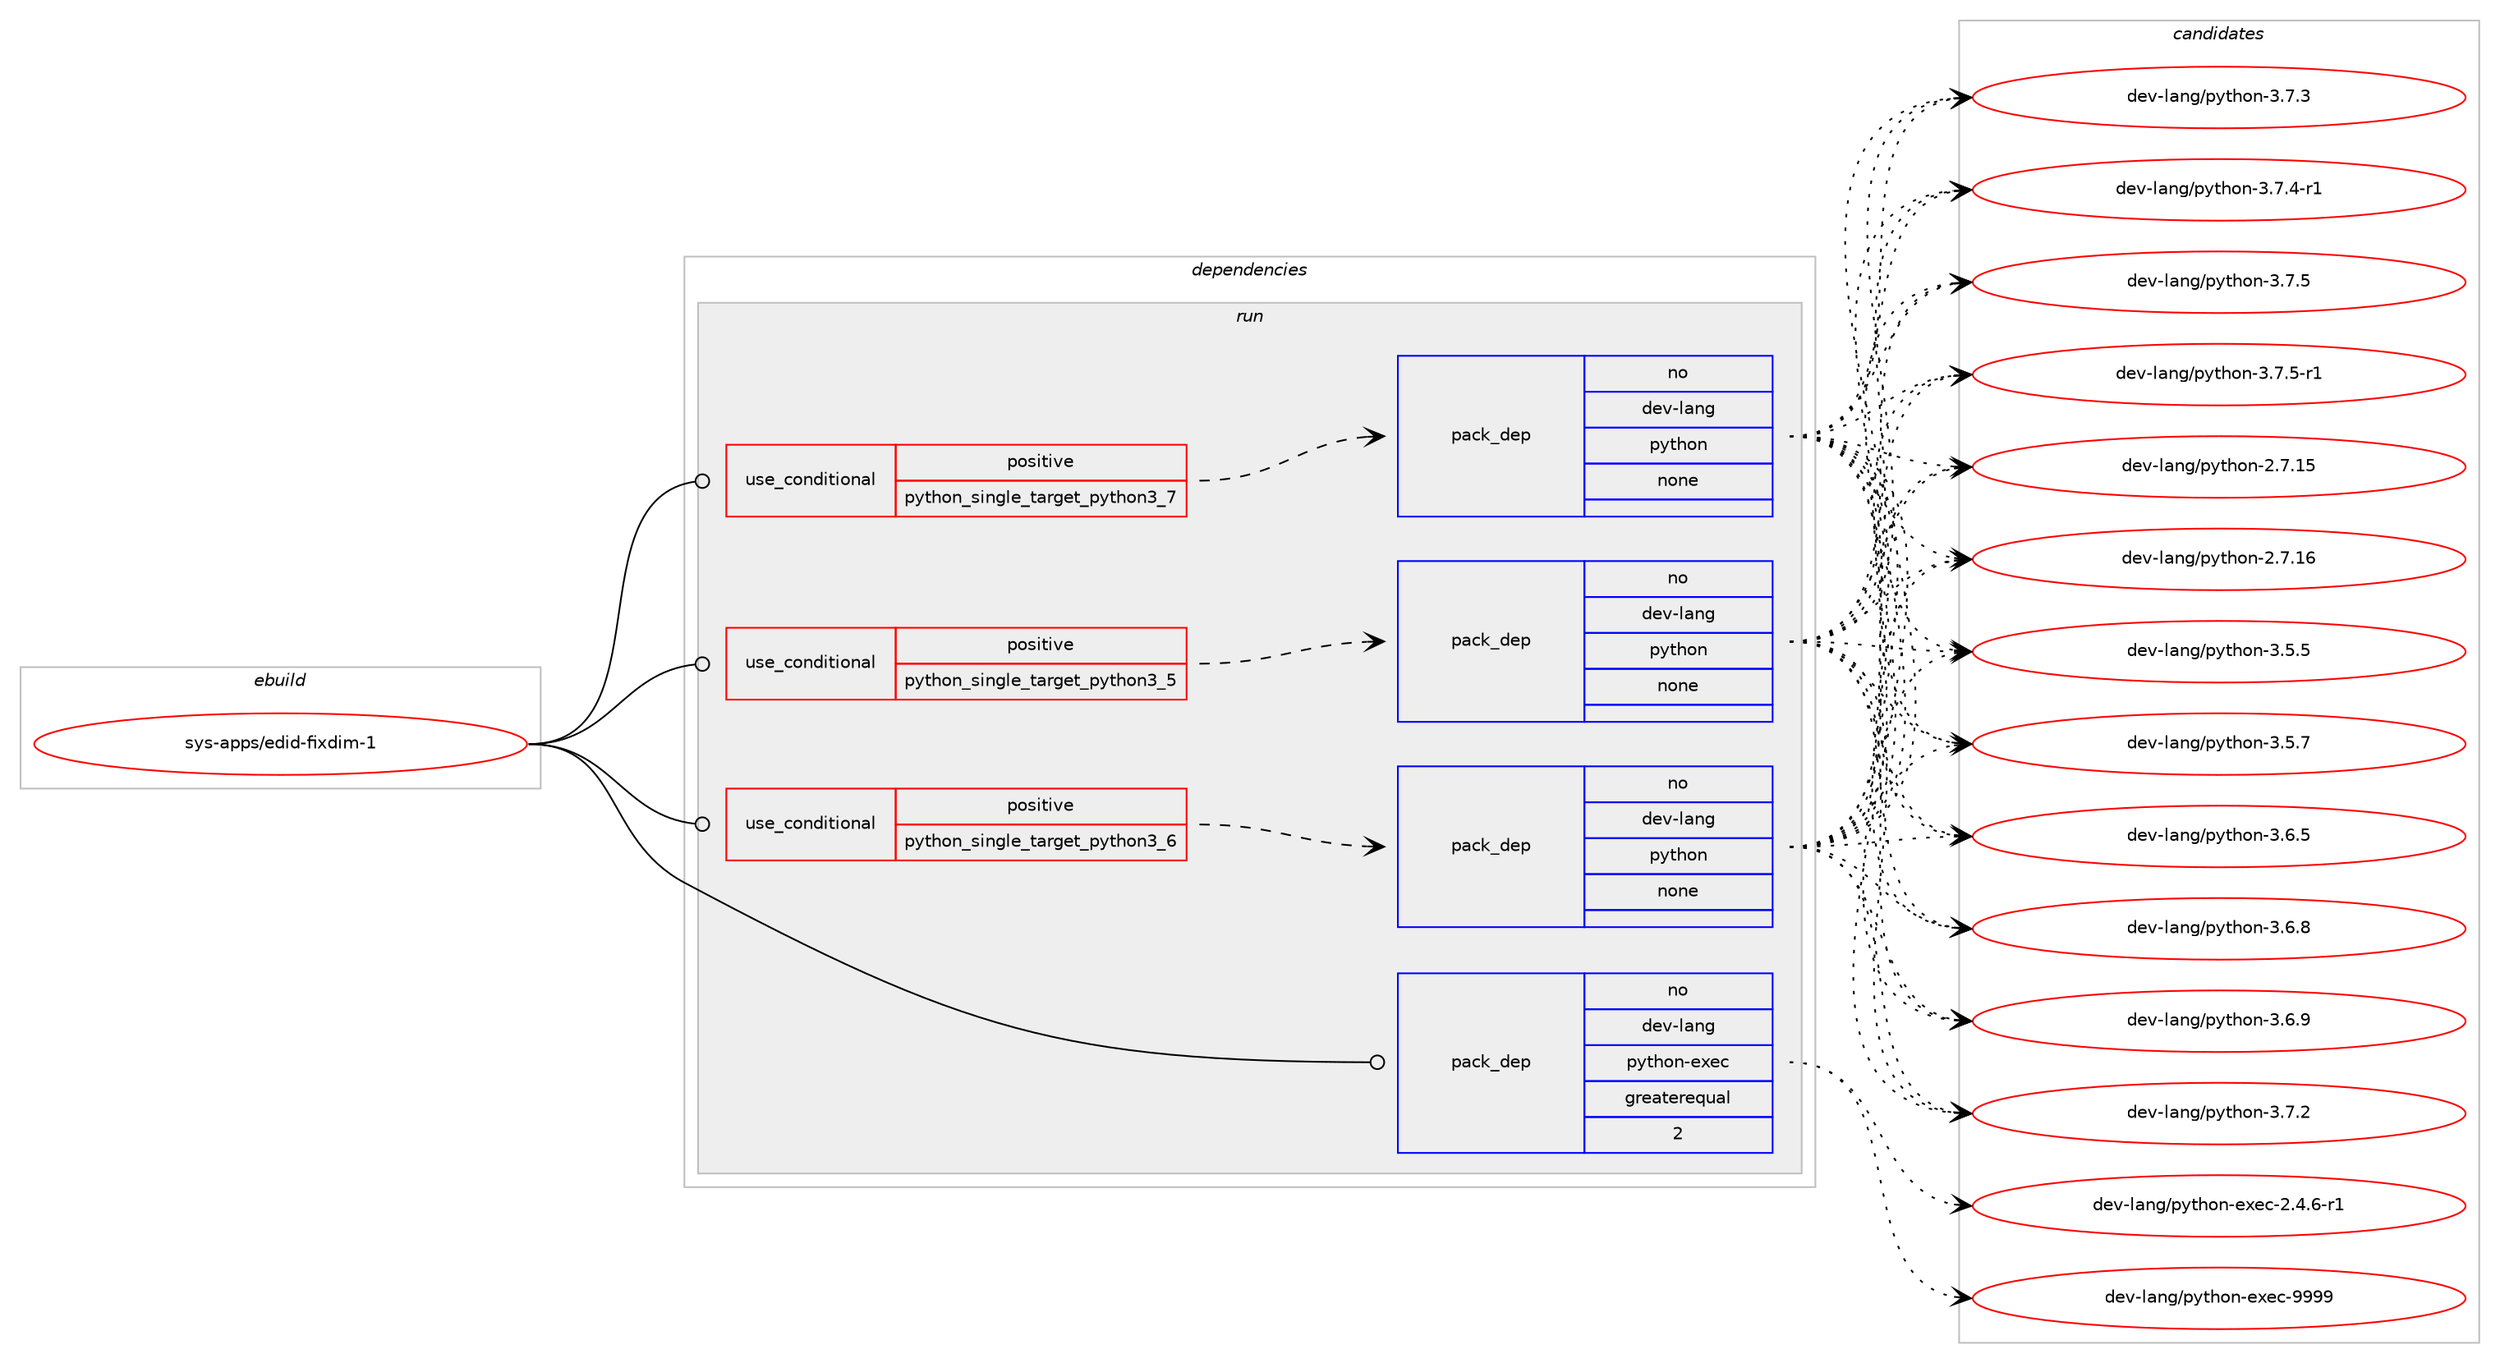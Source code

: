 digraph prolog {

# *************
# Graph options
# *************

newrank=true;
concentrate=true;
compound=true;
graph [rankdir=LR,fontname=Helvetica,fontsize=10,ranksep=1.5];#, ranksep=2.5, nodesep=0.2];
edge  [arrowhead=vee];
node  [fontname=Helvetica,fontsize=10];

# **********
# The ebuild
# **********

subgraph cluster_leftcol {
color=gray;
rank=same;
label=<<i>ebuild</i>>;
id [label="sys-apps/edid-fixdim-1", color=red, width=4, href="../sys-apps/edid-fixdim-1.svg"];
}

# ****************
# The dependencies
# ****************

subgraph cluster_midcol {
color=gray;
label=<<i>dependencies</i>>;
subgraph cluster_compile {
fillcolor="#eeeeee";
style=filled;
label=<<i>compile</i>>;
}
subgraph cluster_compileandrun {
fillcolor="#eeeeee";
style=filled;
label=<<i>compile and run</i>>;
}
subgraph cluster_run {
fillcolor="#eeeeee";
style=filled;
label=<<i>run</i>>;
subgraph cond210404 {
dependency874236 [label=<<TABLE BORDER="0" CELLBORDER="1" CELLSPACING="0" CELLPADDING="4"><TR><TD ROWSPAN="3" CELLPADDING="10">use_conditional</TD></TR><TR><TD>positive</TD></TR><TR><TD>python_single_target_python3_5</TD></TR></TABLE>>, shape=none, color=red];
subgraph pack648501 {
dependency874237 [label=<<TABLE BORDER="0" CELLBORDER="1" CELLSPACING="0" CELLPADDING="4" WIDTH="220"><TR><TD ROWSPAN="6" CELLPADDING="30">pack_dep</TD></TR><TR><TD WIDTH="110">no</TD></TR><TR><TD>dev-lang</TD></TR><TR><TD>python</TD></TR><TR><TD>none</TD></TR><TR><TD></TD></TR></TABLE>>, shape=none, color=blue];
}
dependency874236:e -> dependency874237:w [weight=20,style="dashed",arrowhead="vee"];
}
id:e -> dependency874236:w [weight=20,style="solid",arrowhead="odot"];
subgraph cond210405 {
dependency874238 [label=<<TABLE BORDER="0" CELLBORDER="1" CELLSPACING="0" CELLPADDING="4"><TR><TD ROWSPAN="3" CELLPADDING="10">use_conditional</TD></TR><TR><TD>positive</TD></TR><TR><TD>python_single_target_python3_6</TD></TR></TABLE>>, shape=none, color=red];
subgraph pack648502 {
dependency874239 [label=<<TABLE BORDER="0" CELLBORDER="1" CELLSPACING="0" CELLPADDING="4" WIDTH="220"><TR><TD ROWSPAN="6" CELLPADDING="30">pack_dep</TD></TR><TR><TD WIDTH="110">no</TD></TR><TR><TD>dev-lang</TD></TR><TR><TD>python</TD></TR><TR><TD>none</TD></TR><TR><TD></TD></TR></TABLE>>, shape=none, color=blue];
}
dependency874238:e -> dependency874239:w [weight=20,style="dashed",arrowhead="vee"];
}
id:e -> dependency874238:w [weight=20,style="solid",arrowhead="odot"];
subgraph cond210406 {
dependency874240 [label=<<TABLE BORDER="0" CELLBORDER="1" CELLSPACING="0" CELLPADDING="4"><TR><TD ROWSPAN="3" CELLPADDING="10">use_conditional</TD></TR><TR><TD>positive</TD></TR><TR><TD>python_single_target_python3_7</TD></TR></TABLE>>, shape=none, color=red];
subgraph pack648503 {
dependency874241 [label=<<TABLE BORDER="0" CELLBORDER="1" CELLSPACING="0" CELLPADDING="4" WIDTH="220"><TR><TD ROWSPAN="6" CELLPADDING="30">pack_dep</TD></TR><TR><TD WIDTH="110">no</TD></TR><TR><TD>dev-lang</TD></TR><TR><TD>python</TD></TR><TR><TD>none</TD></TR><TR><TD></TD></TR></TABLE>>, shape=none, color=blue];
}
dependency874240:e -> dependency874241:w [weight=20,style="dashed",arrowhead="vee"];
}
id:e -> dependency874240:w [weight=20,style="solid",arrowhead="odot"];
subgraph pack648504 {
dependency874242 [label=<<TABLE BORDER="0" CELLBORDER="1" CELLSPACING="0" CELLPADDING="4" WIDTH="220"><TR><TD ROWSPAN="6" CELLPADDING="30">pack_dep</TD></TR><TR><TD WIDTH="110">no</TD></TR><TR><TD>dev-lang</TD></TR><TR><TD>python-exec</TD></TR><TR><TD>greaterequal</TD></TR><TR><TD>2</TD></TR></TABLE>>, shape=none, color=blue];
}
id:e -> dependency874242:w [weight=20,style="solid",arrowhead="odot"];
}
}

# **************
# The candidates
# **************

subgraph cluster_choices {
rank=same;
color=gray;
label=<<i>candidates</i>>;

subgraph choice648501 {
color=black;
nodesep=1;
choice10010111845108971101034711212111610411111045504655464953 [label="dev-lang/python-2.7.15", color=red, width=4,href="../dev-lang/python-2.7.15.svg"];
choice10010111845108971101034711212111610411111045504655464954 [label="dev-lang/python-2.7.16", color=red, width=4,href="../dev-lang/python-2.7.16.svg"];
choice100101118451089711010347112121116104111110455146534653 [label="dev-lang/python-3.5.5", color=red, width=4,href="../dev-lang/python-3.5.5.svg"];
choice100101118451089711010347112121116104111110455146534655 [label="dev-lang/python-3.5.7", color=red, width=4,href="../dev-lang/python-3.5.7.svg"];
choice100101118451089711010347112121116104111110455146544653 [label="dev-lang/python-3.6.5", color=red, width=4,href="../dev-lang/python-3.6.5.svg"];
choice100101118451089711010347112121116104111110455146544656 [label="dev-lang/python-3.6.8", color=red, width=4,href="../dev-lang/python-3.6.8.svg"];
choice100101118451089711010347112121116104111110455146544657 [label="dev-lang/python-3.6.9", color=red, width=4,href="../dev-lang/python-3.6.9.svg"];
choice100101118451089711010347112121116104111110455146554650 [label="dev-lang/python-3.7.2", color=red, width=4,href="../dev-lang/python-3.7.2.svg"];
choice100101118451089711010347112121116104111110455146554651 [label="dev-lang/python-3.7.3", color=red, width=4,href="../dev-lang/python-3.7.3.svg"];
choice1001011184510897110103471121211161041111104551465546524511449 [label="dev-lang/python-3.7.4-r1", color=red, width=4,href="../dev-lang/python-3.7.4-r1.svg"];
choice100101118451089711010347112121116104111110455146554653 [label="dev-lang/python-3.7.5", color=red, width=4,href="../dev-lang/python-3.7.5.svg"];
choice1001011184510897110103471121211161041111104551465546534511449 [label="dev-lang/python-3.7.5-r1", color=red, width=4,href="../dev-lang/python-3.7.5-r1.svg"];
dependency874237:e -> choice10010111845108971101034711212111610411111045504655464953:w [style=dotted,weight="100"];
dependency874237:e -> choice10010111845108971101034711212111610411111045504655464954:w [style=dotted,weight="100"];
dependency874237:e -> choice100101118451089711010347112121116104111110455146534653:w [style=dotted,weight="100"];
dependency874237:e -> choice100101118451089711010347112121116104111110455146534655:w [style=dotted,weight="100"];
dependency874237:e -> choice100101118451089711010347112121116104111110455146544653:w [style=dotted,weight="100"];
dependency874237:e -> choice100101118451089711010347112121116104111110455146544656:w [style=dotted,weight="100"];
dependency874237:e -> choice100101118451089711010347112121116104111110455146544657:w [style=dotted,weight="100"];
dependency874237:e -> choice100101118451089711010347112121116104111110455146554650:w [style=dotted,weight="100"];
dependency874237:e -> choice100101118451089711010347112121116104111110455146554651:w [style=dotted,weight="100"];
dependency874237:e -> choice1001011184510897110103471121211161041111104551465546524511449:w [style=dotted,weight="100"];
dependency874237:e -> choice100101118451089711010347112121116104111110455146554653:w [style=dotted,weight="100"];
dependency874237:e -> choice1001011184510897110103471121211161041111104551465546534511449:w [style=dotted,weight="100"];
}
subgraph choice648502 {
color=black;
nodesep=1;
choice10010111845108971101034711212111610411111045504655464953 [label="dev-lang/python-2.7.15", color=red, width=4,href="../dev-lang/python-2.7.15.svg"];
choice10010111845108971101034711212111610411111045504655464954 [label="dev-lang/python-2.7.16", color=red, width=4,href="../dev-lang/python-2.7.16.svg"];
choice100101118451089711010347112121116104111110455146534653 [label="dev-lang/python-3.5.5", color=red, width=4,href="../dev-lang/python-3.5.5.svg"];
choice100101118451089711010347112121116104111110455146534655 [label="dev-lang/python-3.5.7", color=red, width=4,href="../dev-lang/python-3.5.7.svg"];
choice100101118451089711010347112121116104111110455146544653 [label="dev-lang/python-3.6.5", color=red, width=4,href="../dev-lang/python-3.6.5.svg"];
choice100101118451089711010347112121116104111110455146544656 [label="dev-lang/python-3.6.8", color=red, width=4,href="../dev-lang/python-3.6.8.svg"];
choice100101118451089711010347112121116104111110455146544657 [label="dev-lang/python-3.6.9", color=red, width=4,href="../dev-lang/python-3.6.9.svg"];
choice100101118451089711010347112121116104111110455146554650 [label="dev-lang/python-3.7.2", color=red, width=4,href="../dev-lang/python-3.7.2.svg"];
choice100101118451089711010347112121116104111110455146554651 [label="dev-lang/python-3.7.3", color=red, width=4,href="../dev-lang/python-3.7.3.svg"];
choice1001011184510897110103471121211161041111104551465546524511449 [label="dev-lang/python-3.7.4-r1", color=red, width=4,href="../dev-lang/python-3.7.4-r1.svg"];
choice100101118451089711010347112121116104111110455146554653 [label="dev-lang/python-3.7.5", color=red, width=4,href="../dev-lang/python-3.7.5.svg"];
choice1001011184510897110103471121211161041111104551465546534511449 [label="dev-lang/python-3.7.5-r1", color=red, width=4,href="../dev-lang/python-3.7.5-r1.svg"];
dependency874239:e -> choice10010111845108971101034711212111610411111045504655464953:w [style=dotted,weight="100"];
dependency874239:e -> choice10010111845108971101034711212111610411111045504655464954:w [style=dotted,weight="100"];
dependency874239:e -> choice100101118451089711010347112121116104111110455146534653:w [style=dotted,weight="100"];
dependency874239:e -> choice100101118451089711010347112121116104111110455146534655:w [style=dotted,weight="100"];
dependency874239:e -> choice100101118451089711010347112121116104111110455146544653:w [style=dotted,weight="100"];
dependency874239:e -> choice100101118451089711010347112121116104111110455146544656:w [style=dotted,weight="100"];
dependency874239:e -> choice100101118451089711010347112121116104111110455146544657:w [style=dotted,weight="100"];
dependency874239:e -> choice100101118451089711010347112121116104111110455146554650:w [style=dotted,weight="100"];
dependency874239:e -> choice100101118451089711010347112121116104111110455146554651:w [style=dotted,weight="100"];
dependency874239:e -> choice1001011184510897110103471121211161041111104551465546524511449:w [style=dotted,weight="100"];
dependency874239:e -> choice100101118451089711010347112121116104111110455146554653:w [style=dotted,weight="100"];
dependency874239:e -> choice1001011184510897110103471121211161041111104551465546534511449:w [style=dotted,weight="100"];
}
subgraph choice648503 {
color=black;
nodesep=1;
choice10010111845108971101034711212111610411111045504655464953 [label="dev-lang/python-2.7.15", color=red, width=4,href="../dev-lang/python-2.7.15.svg"];
choice10010111845108971101034711212111610411111045504655464954 [label="dev-lang/python-2.7.16", color=red, width=4,href="../dev-lang/python-2.7.16.svg"];
choice100101118451089711010347112121116104111110455146534653 [label="dev-lang/python-3.5.5", color=red, width=4,href="../dev-lang/python-3.5.5.svg"];
choice100101118451089711010347112121116104111110455146534655 [label="dev-lang/python-3.5.7", color=red, width=4,href="../dev-lang/python-3.5.7.svg"];
choice100101118451089711010347112121116104111110455146544653 [label="dev-lang/python-3.6.5", color=red, width=4,href="../dev-lang/python-3.6.5.svg"];
choice100101118451089711010347112121116104111110455146544656 [label="dev-lang/python-3.6.8", color=red, width=4,href="../dev-lang/python-3.6.8.svg"];
choice100101118451089711010347112121116104111110455146544657 [label="dev-lang/python-3.6.9", color=red, width=4,href="../dev-lang/python-3.6.9.svg"];
choice100101118451089711010347112121116104111110455146554650 [label="dev-lang/python-3.7.2", color=red, width=4,href="../dev-lang/python-3.7.2.svg"];
choice100101118451089711010347112121116104111110455146554651 [label="dev-lang/python-3.7.3", color=red, width=4,href="../dev-lang/python-3.7.3.svg"];
choice1001011184510897110103471121211161041111104551465546524511449 [label="dev-lang/python-3.7.4-r1", color=red, width=4,href="../dev-lang/python-3.7.4-r1.svg"];
choice100101118451089711010347112121116104111110455146554653 [label="dev-lang/python-3.7.5", color=red, width=4,href="../dev-lang/python-3.7.5.svg"];
choice1001011184510897110103471121211161041111104551465546534511449 [label="dev-lang/python-3.7.5-r1", color=red, width=4,href="../dev-lang/python-3.7.5-r1.svg"];
dependency874241:e -> choice10010111845108971101034711212111610411111045504655464953:w [style=dotted,weight="100"];
dependency874241:e -> choice10010111845108971101034711212111610411111045504655464954:w [style=dotted,weight="100"];
dependency874241:e -> choice100101118451089711010347112121116104111110455146534653:w [style=dotted,weight="100"];
dependency874241:e -> choice100101118451089711010347112121116104111110455146534655:w [style=dotted,weight="100"];
dependency874241:e -> choice100101118451089711010347112121116104111110455146544653:w [style=dotted,weight="100"];
dependency874241:e -> choice100101118451089711010347112121116104111110455146544656:w [style=dotted,weight="100"];
dependency874241:e -> choice100101118451089711010347112121116104111110455146544657:w [style=dotted,weight="100"];
dependency874241:e -> choice100101118451089711010347112121116104111110455146554650:w [style=dotted,weight="100"];
dependency874241:e -> choice100101118451089711010347112121116104111110455146554651:w [style=dotted,weight="100"];
dependency874241:e -> choice1001011184510897110103471121211161041111104551465546524511449:w [style=dotted,weight="100"];
dependency874241:e -> choice100101118451089711010347112121116104111110455146554653:w [style=dotted,weight="100"];
dependency874241:e -> choice1001011184510897110103471121211161041111104551465546534511449:w [style=dotted,weight="100"];
}
subgraph choice648504 {
color=black;
nodesep=1;
choice10010111845108971101034711212111610411111045101120101994550465246544511449 [label="dev-lang/python-exec-2.4.6-r1", color=red, width=4,href="../dev-lang/python-exec-2.4.6-r1.svg"];
choice10010111845108971101034711212111610411111045101120101994557575757 [label="dev-lang/python-exec-9999", color=red, width=4,href="../dev-lang/python-exec-9999.svg"];
dependency874242:e -> choice10010111845108971101034711212111610411111045101120101994550465246544511449:w [style=dotted,weight="100"];
dependency874242:e -> choice10010111845108971101034711212111610411111045101120101994557575757:w [style=dotted,weight="100"];
}
}

}
